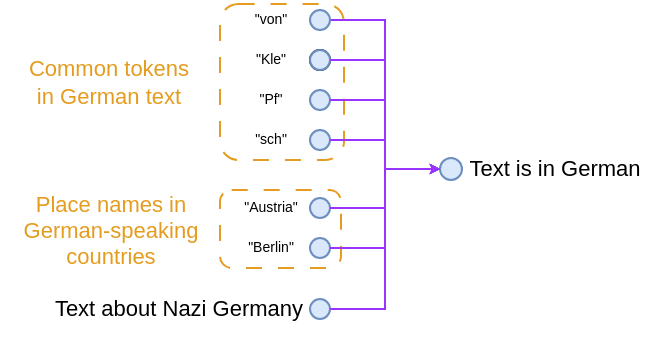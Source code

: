 <mxfile version="27.0.9">
  <diagram name="Page-1" id="ITDL9TYjYGQ5zDPRG-Ty">
    <mxGraphModel dx="304" dy="444" grid="1" gridSize="10" guides="1" tooltips="1" connect="1" arrows="1" fold="1" page="1" pageScale="1" pageWidth="325" pageHeight="180" math="0" shadow="0">
      <root>
        <mxCell id="0" />
        <mxCell id="1" parent="0" />
        <mxCell id="1u23wgNIzA0hjcPL032E-25" value="" style="rounded=1;whiteSpace=wrap;html=1;fillColor=none;strokeColor=light-dark(#E49C21,#EDEDED);dashed=1;dashPattern=8 8;" vertex="1" parent="1">
          <mxGeometry x="110" y="101" width="60.5" height="39" as="geometry" />
        </mxCell>
        <mxCell id="1u23wgNIzA0hjcPL032E-23" value="" style="rounded=1;whiteSpace=wrap;html=1;fillColor=none;strokeColor=light-dark(#E49C21,#EDEDED);dashed=1;dashPattern=8 8;" vertex="1" parent="1">
          <mxGeometry x="110" y="8" width="62" height="78" as="geometry" />
        </mxCell>
        <mxCell id="1u23wgNIzA0hjcPL032E-29" style="rounded=0;orthogonalLoop=1;jettySize=auto;html=1;exitX=1;exitY=0.5;exitDx=0;exitDy=0;jumpSize=6;strokeWidth=1;endSize=2;startSize=0;strokeColor=#9933FF;edgeStyle=elbowEdgeStyle;entryX=0;entryY=0.5;entryDx=0;entryDy=0;" edge="1" parent="1" source="1u23wgNIzA0hjcPL032E-1" target="1u23wgNIzA0hjcPL032E-14">
          <mxGeometry relative="1" as="geometry">
            <mxPoint x="220" y="90" as="targetPoint" />
          </mxGeometry>
        </mxCell>
        <mxCell id="1u23wgNIzA0hjcPL032E-1" value="" style="ellipse;whiteSpace=wrap;html=1;aspect=fixed;fillColor=#DAE8FC;strokeColor=light-dark(#6c8ebf, #ededed);" vertex="1" parent="1">
          <mxGeometry x="155" y="11" width="10" height="10" as="geometry" />
        </mxCell>
        <mxCell id="1u23wgNIzA0hjcPL032E-5" value="" style="ellipse;whiteSpace=wrap;html=1;aspect=fixed;" vertex="1" parent="1">
          <mxGeometry x="155" y="31" width="10" height="10" as="geometry" />
        </mxCell>
        <mxCell id="1u23wgNIzA0hjcPL032E-6" value="" style="ellipse;whiteSpace=wrap;html=1;aspect=fixed;fillColor=#DAE8FC;strokeColor=light-dark(#6c8ebf, #ededed);" vertex="1" parent="1">
          <mxGeometry x="155" y="31" width="10" height="10" as="geometry" />
        </mxCell>
        <mxCell id="1u23wgNIzA0hjcPL032E-7" value="" style="ellipse;whiteSpace=wrap;html=1;aspect=fixed;fillColor=#DAE8FC;strokeColor=light-dark(#6c8ebf, #ededed);" vertex="1" parent="1">
          <mxGeometry x="155" y="51" width="10" height="10" as="geometry" />
        </mxCell>
        <mxCell id="1u23wgNIzA0hjcPL032E-10" value="" style="ellipse;whiteSpace=wrap;html=1;aspect=fixed;fillColor=#DAE8FC;strokeColor=light-dark(#6c8ebf, #ededed);" vertex="1" parent="1">
          <mxGeometry x="155" y="71" width="10" height="10" as="geometry" />
        </mxCell>
        <mxCell id="1u23wgNIzA0hjcPL032E-11" value="" style="ellipse;whiteSpace=wrap;html=1;aspect=fixed;fillColor=#DAE8FC;strokeColor=light-dark(#6c8ebf, #ededed);" vertex="1" parent="1">
          <mxGeometry x="155" y="105" width="10" height="10" as="geometry" />
        </mxCell>
        <mxCell id="1u23wgNIzA0hjcPL032E-12" value="" style="ellipse;whiteSpace=wrap;html=1;aspect=fixed;fillColor=#DAE8FC;strokeColor=light-dark(#6c8ebf, #ededed);" vertex="1" parent="1">
          <mxGeometry x="155" y="125" width="10" height="10" as="geometry" />
        </mxCell>
        <mxCell id="1u23wgNIzA0hjcPL032E-13" value="" style="ellipse;whiteSpace=wrap;html=1;aspect=fixed;fillColor=#DAE8FC;strokeColor=light-dark(#6c8ebf, #ededed);" vertex="1" parent="1">
          <mxGeometry x="155" y="155.5" width="10" height="10" as="geometry" />
        </mxCell>
        <mxCell id="1u23wgNIzA0hjcPL032E-14" value="" style="ellipse;whiteSpace=wrap;html=1;aspect=fixed;fillColor=#DAE8FC;strokeColor=light-dark(#6c8ebf, #ededed);" vertex="1" parent="1">
          <mxGeometry x="220" y="85" width="11" height="11" as="geometry" />
        </mxCell>
        <mxCell id="1u23wgNIzA0hjcPL032E-15" value="&lt;font&gt;Text is in German&lt;/font&gt;" style="text;html=1;align=center;verticalAlign=middle;resizable=0;points=[];autosize=1;strokeColor=none;fillColor=none;fontSize=11;fontColor=light-dark(#000000,#EDEDED);fontStyle=0" vertex="1" parent="1">
          <mxGeometry x="222" y="75" width="110" height="30" as="geometry" />
        </mxCell>
        <mxCell id="1u23wgNIzA0hjcPL032E-16" value="&lt;font&gt;&quot;von&quot;&lt;/font&gt;" style="text;html=1;align=center;verticalAlign=middle;resizable=0;points=[];autosize=1;strokeColor=none;fillColor=none;fontSize=7;" vertex="1" parent="1">
          <mxGeometry x="115" y="6" width="40" height="20" as="geometry" />
        </mxCell>
        <mxCell id="1u23wgNIzA0hjcPL032E-17" value="&lt;font&gt;&quot;Berlin&quot;&lt;/font&gt;" style="text;html=1;align=center;verticalAlign=middle;resizable=0;points=[];autosize=1;strokeColor=none;fillColor=none;fontSize=7;" vertex="1" parent="1">
          <mxGeometry x="110" y="120" width="50" height="20" as="geometry" />
        </mxCell>
        <mxCell id="1u23wgNIzA0hjcPL032E-18" value="&lt;font&gt;Text about Nazi Germany&lt;/font&gt;" style="text;html=1;align=center;verticalAlign=middle;resizable=0;points=[];autosize=1;strokeColor=none;fillColor=none;fontSize=11;" vertex="1" parent="1">
          <mxGeometry x="14" y="145" width="150" height="30" as="geometry" />
        </mxCell>
        <mxCell id="1u23wgNIzA0hjcPL032E-19" value="&lt;font&gt;&quot;Austria&quot;&lt;/font&gt;" style="text;html=1;align=center;verticalAlign=middle;resizable=0;points=[];autosize=1;strokeColor=none;fillColor=none;fontSize=7;" vertex="1" parent="1">
          <mxGeometry x="110" y="100" width="50" height="20" as="geometry" />
        </mxCell>
        <mxCell id="1u23wgNIzA0hjcPL032E-20" value="&lt;font&gt;&quot;Kle&quot;&lt;/font&gt;" style="text;html=1;align=center;verticalAlign=middle;resizable=0;points=[];autosize=1;strokeColor=none;fillColor=none;fontSize=7;" vertex="1" parent="1">
          <mxGeometry x="115" y="26" width="40" height="20" as="geometry" />
        </mxCell>
        <mxCell id="1u23wgNIzA0hjcPL032E-21" value="&lt;font&gt;&quot;Pf&quot;&lt;/font&gt;" style="text;html=1;align=center;verticalAlign=middle;resizable=0;points=[];autosize=1;strokeColor=none;fillColor=none;fontSize=7;" vertex="1" parent="1">
          <mxGeometry x="115" y="46" width="40" height="20" as="geometry" />
        </mxCell>
        <mxCell id="1u23wgNIzA0hjcPL032E-22" value="&lt;font&gt;&quot;sch&quot;&lt;/font&gt;" style="text;html=1;align=center;verticalAlign=middle;resizable=0;points=[];autosize=1;strokeColor=none;fillColor=none;fontSize=7;" vertex="1" parent="1">
          <mxGeometry x="115" y="66" width="40" height="20" as="geometry" />
        </mxCell>
        <mxCell id="1u23wgNIzA0hjcPL032E-24" value="Common tokens&lt;div&gt;in German text&lt;/div&gt;" style="text;html=1;align=center;verticalAlign=middle;resizable=0;points=[];autosize=1;strokeColor=none;fillColor=none;fontColor=light-dark(#e49c1e, #ededed);fontSize=11;" vertex="1" parent="1">
          <mxGeometry x="3.5" y="27" width="100" height="40" as="geometry" />
        </mxCell>
        <mxCell id="1u23wgNIzA0hjcPL032E-26" value="&lt;div&gt;Place names in&lt;/div&gt;&lt;div&gt;German-speaking&lt;/div&gt;&lt;div&gt;countries&lt;/div&gt;" style="text;html=1;align=center;verticalAlign=middle;resizable=0;points=[];autosize=1;strokeColor=none;fillColor=none;fontColor=light-dark(#e49c1e, #ededed);fontSize=11;" vertex="1" parent="1">
          <mxGeometry y="95.5" width="110" height="50" as="geometry" />
        </mxCell>
        <mxCell id="1u23wgNIzA0hjcPL032E-31" style="rounded=0;orthogonalLoop=1;jettySize=auto;html=1;exitX=1;exitY=0.5;exitDx=0;exitDy=0;jumpSize=6;strokeWidth=1;endSize=2;startSize=0;strokeColor=#9933FF;edgeStyle=elbowEdgeStyle;entryX=0;entryY=0.5;entryDx=0;entryDy=0;" edge="1" parent="1" source="1u23wgNIzA0hjcPL032E-6" target="1u23wgNIzA0hjcPL032E-14">
          <mxGeometry relative="1" as="geometry">
            <mxPoint x="220" y="80" as="targetPoint" />
            <mxPoint x="200" y="50" as="sourcePoint" />
          </mxGeometry>
        </mxCell>
        <mxCell id="1u23wgNIzA0hjcPL032E-32" style="rounded=0;orthogonalLoop=1;jettySize=auto;html=1;exitX=1;exitY=0.5;exitDx=0;exitDy=0;jumpSize=6;strokeWidth=1;endSize=2;startSize=0;strokeColor=#9933FF;edgeStyle=elbowEdgeStyle;entryX=0;entryY=0.5;entryDx=0;entryDy=0;" edge="1" parent="1" source="1u23wgNIzA0hjcPL032E-7" target="1u23wgNIzA0hjcPL032E-14">
          <mxGeometry relative="1" as="geometry">
            <mxPoint x="220" y="80" as="targetPoint" />
            <mxPoint x="200" y="50" as="sourcePoint" />
          </mxGeometry>
        </mxCell>
        <mxCell id="1u23wgNIzA0hjcPL032E-33" style="rounded=0;orthogonalLoop=1;jettySize=auto;html=1;exitX=1;exitY=0.5;exitDx=0;exitDy=0;jumpSize=6;strokeWidth=1;endSize=2;startSize=0;strokeColor=#9933FF;edgeStyle=elbowEdgeStyle;entryX=0;entryY=0.5;entryDx=0;entryDy=0;" edge="1" parent="1" source="1u23wgNIzA0hjcPL032E-10" target="1u23wgNIzA0hjcPL032E-14">
          <mxGeometry relative="1" as="geometry">
            <mxPoint x="220" y="80" as="targetPoint" />
            <mxPoint x="200" y="50" as="sourcePoint" />
          </mxGeometry>
        </mxCell>
        <mxCell id="1u23wgNIzA0hjcPL032E-34" style="rounded=0;orthogonalLoop=1;jettySize=auto;html=1;exitX=1;exitY=0.5;exitDx=0;exitDy=0;jumpSize=6;strokeWidth=1;endSize=2;startSize=0;strokeColor=#9933FF;edgeStyle=elbowEdgeStyle;entryX=0;entryY=0.5;entryDx=0;entryDy=0;" edge="1" parent="1" source="1u23wgNIzA0hjcPL032E-11" target="1u23wgNIzA0hjcPL032E-14">
          <mxGeometry relative="1" as="geometry">
            <mxPoint x="220" y="80" as="targetPoint" />
            <mxPoint x="200" y="50" as="sourcePoint" />
          </mxGeometry>
        </mxCell>
        <mxCell id="1u23wgNIzA0hjcPL032E-35" style="rounded=0;orthogonalLoop=1;jettySize=auto;html=1;exitX=1;exitY=0.5;exitDx=0;exitDy=0;jumpSize=6;strokeWidth=1;endSize=2;startSize=0;strokeColor=#9933FF;edgeStyle=elbowEdgeStyle;entryX=0;entryY=0.5;entryDx=0;entryDy=0;" edge="1" parent="1" source="1u23wgNIzA0hjcPL032E-12" target="1u23wgNIzA0hjcPL032E-14">
          <mxGeometry relative="1" as="geometry">
            <mxPoint x="220" y="90" as="targetPoint" />
            <mxPoint x="200" y="50" as="sourcePoint" />
          </mxGeometry>
        </mxCell>
        <mxCell id="1u23wgNIzA0hjcPL032E-36" style="rounded=0;orthogonalLoop=1;jettySize=auto;html=1;exitX=1;exitY=0.5;exitDx=0;exitDy=0;jumpSize=6;strokeWidth=1;endSize=2;startSize=0;strokeColor=#9933FF;edgeStyle=elbowEdgeStyle;entryX=0;entryY=0.5;entryDx=0;entryDy=0;" edge="1" parent="1" source="1u23wgNIzA0hjcPL032E-13" target="1u23wgNIzA0hjcPL032E-14">
          <mxGeometry relative="1" as="geometry">
            <mxPoint x="220" y="90" as="targetPoint" />
            <mxPoint x="200" y="50" as="sourcePoint" />
          </mxGeometry>
        </mxCell>
      </root>
    </mxGraphModel>
  </diagram>
</mxfile>
